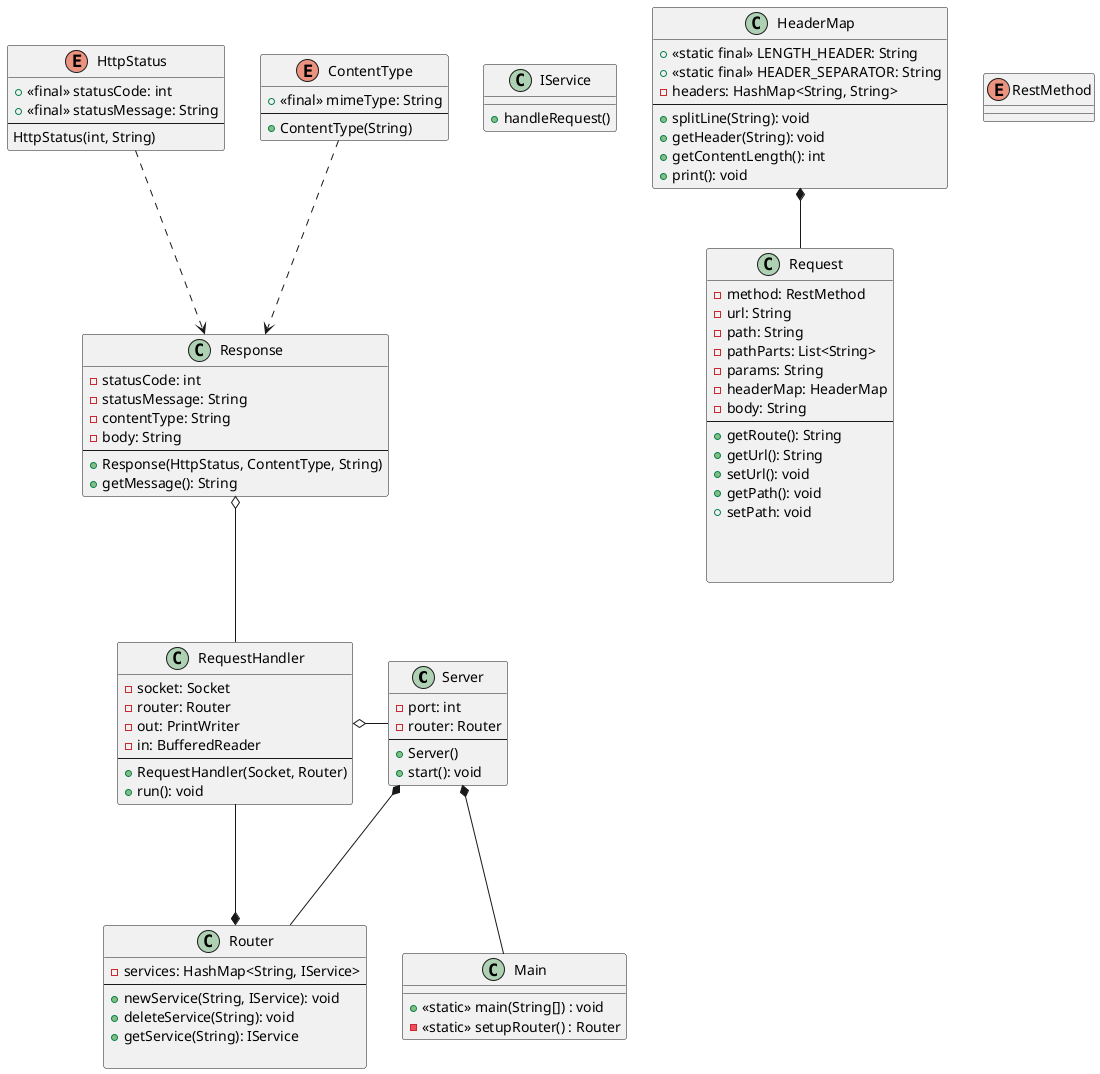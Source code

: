 @startuml

class Server {
    - port: int
    - router: Router
    --
    + Server()
    + start(): void
}

class Router {
    - services: HashMap<String, IService>
    --
    + newService(String, IService): void
    + deleteService(String): void
    + getService(String): IService

}

class RequestHandler {
    - socket: Socket
    - router: Router
    - out: PrintWriter
    - in: BufferedReader
    --
    + RequestHandler(Socket, Router)
    + run(): void
}


class Main {
    + <<static>> main(String[]) : void
    - <<static>> setupRouter() : Router
}

class IService {
    + handleRequest()
}

class HeaderMap {
    + <<static final>> LENGTH_HEADER: String
    + <<static final>> HEADER_SEPARATOR: String
    - headers: HashMap<String, String>
    --
    + splitLine(String): void
    + getHeader(String): void
    + getContentLength(): int
    + print(): void
}

class Request {
    - method: RestMethod
    - url: String
    - path: String
    - pathParts: List<String>
    - params: String
    - headerMap: HeaderMap
    - body: String
    --
    + getRoute(): String
    + getUrl(): String
    + setUrl(): void
    + getPath(): void
    + setPath: void



}

class Response {
    - statusCode: int
    - statusMessage: String
    - contentType: String
    - body: String
    --
    + Response(HttpStatus, ContentType, String)
    + getMessage(): String
}

enum HttpStatus {
    + <<final>> statusCode: int
    + <<final>> statusMessage: String
    --
    HttpStatus(int, String)
}

enum ContentType {
    + <<final>> mimeType: String
    --
    + ContentType(String)
}

enum RestMethod {
}



Server *-- Router
HttpStatus ..> Response
ContentType ..> Response
Server *--- Main
RequestHandler o- Server
Router *--- RequestHandler
Response o-- RequestHandler
HeaderMap *-- Request



@enduml